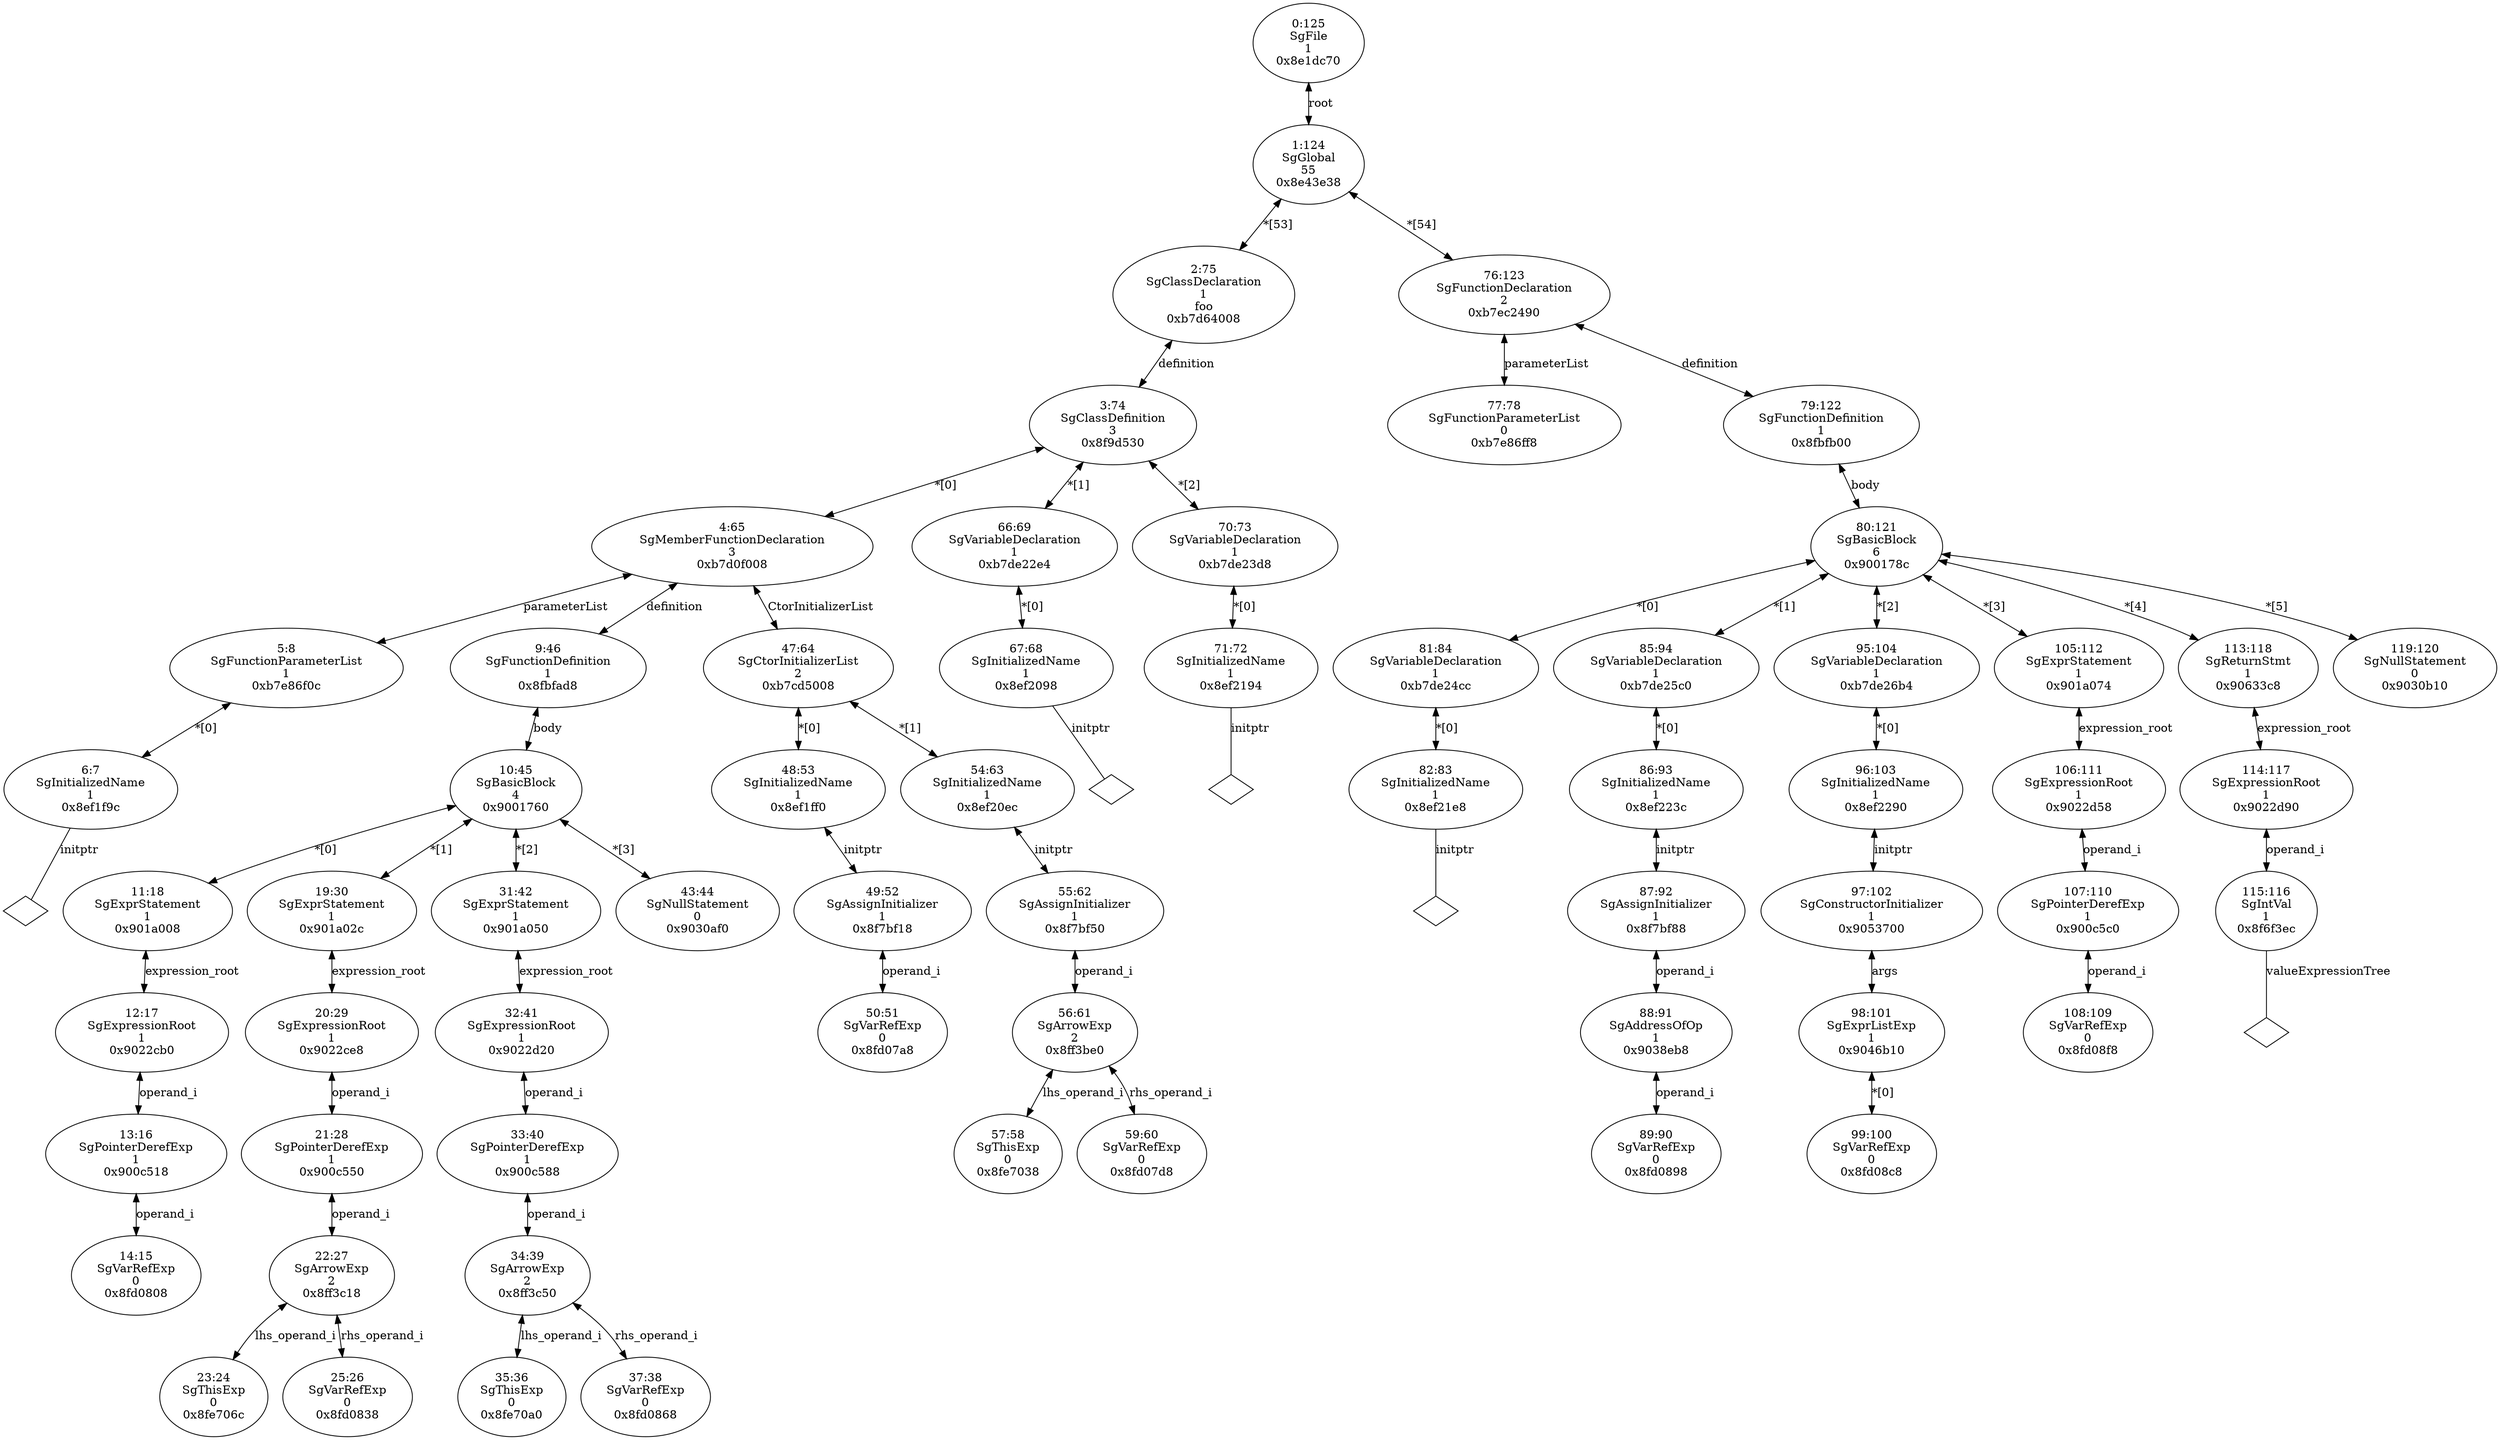 digraph "G./refClass.C.dot" {
"0x8ef1f9c"[label="6:7\nSgInitializedName\n1\n0x8ef1f9c\n" ];
"0x8ef1f9c" -> "0x8ef1f9c__initptr__null"[label="initptr" dir=none ];
"0x8ef1f9c__initptr__null"[label="" shape=diamond ];
"0xb7e86f0c"[label="5:8\nSgFunctionParameterList\n1\n0xb7e86f0c\n" ];
"0xb7e86f0c" -> "0x8ef1f9c"[label="*[0]" dir=both ];
"0x8fd0808"[label="14:15\nSgVarRefExp\n0\n0x8fd0808\n" ];
"0x900c518"[label="13:16\nSgPointerDerefExp\n1\n0x900c518\n" ];
"0x900c518" -> "0x8fd0808"[label="operand_i" dir=both ];
"0x9022cb0"[label="12:17\nSgExpressionRoot\n1\n0x9022cb0\n" ];
"0x9022cb0" -> "0x900c518"[label="operand_i" dir=both ];
"0x901a008"[label="11:18\nSgExprStatement\n1\n0x901a008\n" ];
"0x901a008" -> "0x9022cb0"[label="expression_root" dir=both ];
"0x8fe706c"[label="23:24\nSgThisExp\n0\n0x8fe706c\n" ];
"0x8fd0838"[label="25:26\nSgVarRefExp\n0\n0x8fd0838\n" ];
"0x8ff3c18"[label="22:27\nSgArrowExp\n2\n0x8ff3c18\n" ];
"0x8ff3c18" -> "0x8fe706c"[label="lhs_operand_i" dir=both ];
"0x8ff3c18" -> "0x8fd0838"[label="rhs_operand_i" dir=both ];
"0x900c550"[label="21:28\nSgPointerDerefExp\n1\n0x900c550\n" ];
"0x900c550" -> "0x8ff3c18"[label="operand_i" dir=both ];
"0x9022ce8"[label="20:29\nSgExpressionRoot\n1\n0x9022ce8\n" ];
"0x9022ce8" -> "0x900c550"[label="operand_i" dir=both ];
"0x901a02c"[label="19:30\nSgExprStatement\n1\n0x901a02c\n" ];
"0x901a02c" -> "0x9022ce8"[label="expression_root" dir=both ];
"0x8fe70a0"[label="35:36\nSgThisExp\n0\n0x8fe70a0\n" ];
"0x8fd0868"[label="37:38\nSgVarRefExp\n0\n0x8fd0868\n" ];
"0x8ff3c50"[label="34:39\nSgArrowExp\n2\n0x8ff3c50\n" ];
"0x8ff3c50" -> "0x8fe70a0"[label="lhs_operand_i" dir=both ];
"0x8ff3c50" -> "0x8fd0868"[label="rhs_operand_i" dir=both ];
"0x900c588"[label="33:40\nSgPointerDerefExp\n1\n0x900c588\n" ];
"0x900c588" -> "0x8ff3c50"[label="operand_i" dir=both ];
"0x9022d20"[label="32:41\nSgExpressionRoot\n1\n0x9022d20\n" ];
"0x9022d20" -> "0x900c588"[label="operand_i" dir=both ];
"0x901a050"[label="31:42\nSgExprStatement\n1\n0x901a050\n" ];
"0x901a050" -> "0x9022d20"[label="expression_root" dir=both ];
"0x9030af0"[label="43:44\nSgNullStatement\n0\n0x9030af0\n" ];
"0x9001760"[label="10:45\nSgBasicBlock\n4\n0x9001760\n" ];
"0x9001760" -> "0x901a008"[label="*[0]" dir=both ];
"0x9001760" -> "0x901a02c"[label="*[1]" dir=both ];
"0x9001760" -> "0x901a050"[label="*[2]" dir=both ];
"0x9001760" -> "0x9030af0"[label="*[3]" dir=both ];
"0x8fbfad8"[label="9:46\nSgFunctionDefinition\n1\n0x8fbfad8\n" ];
"0x8fbfad8" -> "0x9001760"[label="body" dir=both ];
"0x8fd07a8"[label="50:51\nSgVarRefExp\n0\n0x8fd07a8\n" ];
"0x8f7bf18"[label="49:52\nSgAssignInitializer\n1\n0x8f7bf18\n" ];
"0x8f7bf18" -> "0x8fd07a8"[label="operand_i" dir=both ];
"0x8ef1ff0"[label="48:53\nSgInitializedName\n1\n0x8ef1ff0\n" ];
"0x8ef1ff0" -> "0x8f7bf18"[label="initptr" dir=both ];
"0x8fe7038"[label="57:58\nSgThisExp\n0\n0x8fe7038\n" ];
"0x8fd07d8"[label="59:60\nSgVarRefExp\n0\n0x8fd07d8\n" ];
"0x8ff3be0"[label="56:61\nSgArrowExp\n2\n0x8ff3be0\n" ];
"0x8ff3be0" -> "0x8fe7038"[label="lhs_operand_i" dir=both ];
"0x8ff3be0" -> "0x8fd07d8"[label="rhs_operand_i" dir=both ];
"0x8f7bf50"[label="55:62\nSgAssignInitializer\n1\n0x8f7bf50\n" ];
"0x8f7bf50" -> "0x8ff3be0"[label="operand_i" dir=both ];
"0x8ef20ec"[label="54:63\nSgInitializedName\n1\n0x8ef20ec\n" ];
"0x8ef20ec" -> "0x8f7bf50"[label="initptr" dir=both ];
"0xb7cd5008"[label="47:64\nSgCtorInitializerList\n2\n0xb7cd5008\n" ];
"0xb7cd5008" -> "0x8ef1ff0"[label="*[0]" dir=both ];
"0xb7cd5008" -> "0x8ef20ec"[label="*[1]" dir=both ];
"0xb7d0f008"[label="4:65\nSgMemberFunctionDeclaration\n3\n0xb7d0f008\n" ];
"0xb7d0f008" -> "0xb7e86f0c"[label="parameterList" dir=both ];
"0xb7d0f008" -> "0x8fbfad8"[label="definition" dir=both ];
"0xb7d0f008" -> "0xb7cd5008"[label="CtorInitializerList" dir=both ];
"0x8ef2098"[label="67:68\nSgInitializedName\n1\n0x8ef2098\n" ];
"0x8ef2098" -> "0x8ef2098__initptr__null"[label="initptr" dir=none ];
"0x8ef2098__initptr__null"[label="" shape=diamond ];
"0xb7de22e4"[label="66:69\nSgVariableDeclaration\n1\n0xb7de22e4\n" ];
"0xb7de22e4" -> "0x8ef2098"[label="*[0]" dir=both ];
"0x8ef2194"[label="71:72\nSgInitializedName\n1\n0x8ef2194\n" ];
"0x8ef2194" -> "0x8ef2194__initptr__null"[label="initptr" dir=none ];
"0x8ef2194__initptr__null"[label="" shape=diamond ];
"0xb7de23d8"[label="70:73\nSgVariableDeclaration\n1\n0xb7de23d8\n" ];
"0xb7de23d8" -> "0x8ef2194"[label="*[0]" dir=both ];
"0x8f9d530"[label="3:74\nSgClassDefinition\n3\n0x8f9d530\n" ];
"0x8f9d530" -> "0xb7d0f008"[label="*[0]" dir=both ];
"0x8f9d530" -> "0xb7de22e4"[label="*[1]" dir=both ];
"0x8f9d530" -> "0xb7de23d8"[label="*[2]" dir=both ];
"0xb7d64008"[label="2:75\nSgClassDeclaration\n1\nfoo\n0xb7d64008\n" ];
"0xb7d64008" -> "0x8f9d530"[label="definition" dir=both ];
"0xb7e86ff8"[label="77:78\nSgFunctionParameterList\n0\n0xb7e86ff8\n" ];
"0x8ef21e8"[label="82:83\nSgInitializedName\n1\n0x8ef21e8\n" ];
"0x8ef21e8" -> "0x8ef21e8__initptr__null"[label="initptr" dir=none ];
"0x8ef21e8__initptr__null"[label="" shape=diamond ];
"0xb7de24cc"[label="81:84\nSgVariableDeclaration\n1\n0xb7de24cc\n" ];
"0xb7de24cc" -> "0x8ef21e8"[label="*[0]" dir=both ];
"0x8fd0898"[label="89:90\nSgVarRefExp\n0\n0x8fd0898\n" ];
"0x9038eb8"[label="88:91\nSgAddressOfOp\n1\n0x9038eb8\n" ];
"0x9038eb8" -> "0x8fd0898"[label="operand_i" dir=both ];
"0x8f7bf88"[label="87:92\nSgAssignInitializer\n1\n0x8f7bf88\n" ];
"0x8f7bf88" -> "0x9038eb8"[label="operand_i" dir=both ];
"0x8ef223c"[label="86:93\nSgInitializedName\n1\n0x8ef223c\n" ];
"0x8ef223c" -> "0x8f7bf88"[label="initptr" dir=both ];
"0xb7de25c0"[label="85:94\nSgVariableDeclaration\n1\n0xb7de25c0\n" ];
"0xb7de25c0" -> "0x8ef223c"[label="*[0]" dir=both ];
"0x8fd08c8"[label="99:100\nSgVarRefExp\n0\n0x8fd08c8\n" ];
"0x9046b10"[label="98:101\nSgExprListExp\n1\n0x9046b10\n" ];
"0x9046b10" -> "0x8fd08c8"[label="*[0]" dir=both ];
"0x9053700"[label="97:102\nSgConstructorInitializer\n1\n0x9053700\n" ];
"0x9053700" -> "0x9046b10"[label="args" dir=both ];
"0x8ef2290"[label="96:103\nSgInitializedName\n1\n0x8ef2290\n" ];
"0x8ef2290" -> "0x9053700"[label="initptr" dir=both ];
"0xb7de26b4"[label="95:104\nSgVariableDeclaration\n1\n0xb7de26b4\n" ];
"0xb7de26b4" -> "0x8ef2290"[label="*[0]" dir=both ];
"0x8fd08f8"[label="108:109\nSgVarRefExp\n0\n0x8fd08f8\n" ];
"0x900c5c0"[label="107:110\nSgPointerDerefExp\n1\n0x900c5c0\n" ];
"0x900c5c0" -> "0x8fd08f8"[label="operand_i" dir=both ];
"0x9022d58"[label="106:111\nSgExpressionRoot\n1\n0x9022d58\n" ];
"0x9022d58" -> "0x900c5c0"[label="operand_i" dir=both ];
"0x901a074"[label="105:112\nSgExprStatement\n1\n0x901a074\n" ];
"0x901a074" -> "0x9022d58"[label="expression_root" dir=both ];
"0x8f6f3ec"[label="115:116\nSgIntVal\n1\n0x8f6f3ec\n" ];
"0x8f6f3ec" -> "0x8f6f3ec__valueExpressionTree__null"[label="valueExpressionTree" dir=none ];
"0x8f6f3ec__valueExpressionTree__null"[label="" shape=diamond ];
"0x9022d90"[label="114:117\nSgExpressionRoot\n1\n0x9022d90\n" ];
"0x9022d90" -> "0x8f6f3ec"[label="operand_i" dir=both ];
"0x90633c8"[label="113:118\nSgReturnStmt\n1\n0x90633c8\n" ];
"0x90633c8" -> "0x9022d90"[label="expression_root" dir=both ];
"0x9030b10"[label="119:120\nSgNullStatement\n0\n0x9030b10\n" ];
"0x900178c"[label="80:121\nSgBasicBlock\n6\n0x900178c\n" ];
"0x900178c" -> "0xb7de24cc"[label="*[0]" dir=both ];
"0x900178c" -> "0xb7de25c0"[label="*[1]" dir=both ];
"0x900178c" -> "0xb7de26b4"[label="*[2]" dir=both ];
"0x900178c" -> "0x901a074"[label="*[3]" dir=both ];
"0x900178c" -> "0x90633c8"[label="*[4]" dir=both ];
"0x900178c" -> "0x9030b10"[label="*[5]" dir=both ];
"0x8fbfb00"[label="79:122\nSgFunctionDefinition\n1\n0x8fbfb00\n" ];
"0x8fbfb00" -> "0x900178c"[label="body" dir=both ];
"0xb7ec2490"[label="76:123\nSgFunctionDeclaration\n2\n0xb7ec2490\n" ];
"0xb7ec2490" -> "0xb7e86ff8"[label="parameterList" dir=both ];
"0xb7ec2490" -> "0x8fbfb00"[label="definition" dir=both ];
"0x8e43e38"[label="1:124\nSgGlobal\n55\n0x8e43e38\n" ];
"0x8e43e38" -> "0xb7d64008"[label="*[53]" dir=both ];
"0x8e43e38" -> "0xb7ec2490"[label="*[54]" dir=both ];
"0x8e1dc70"[label="0:125\nSgFile\n1\n0x8e1dc70\n" ];
"0x8e1dc70" -> "0x8e43e38"[label="root" dir=both ];
}
